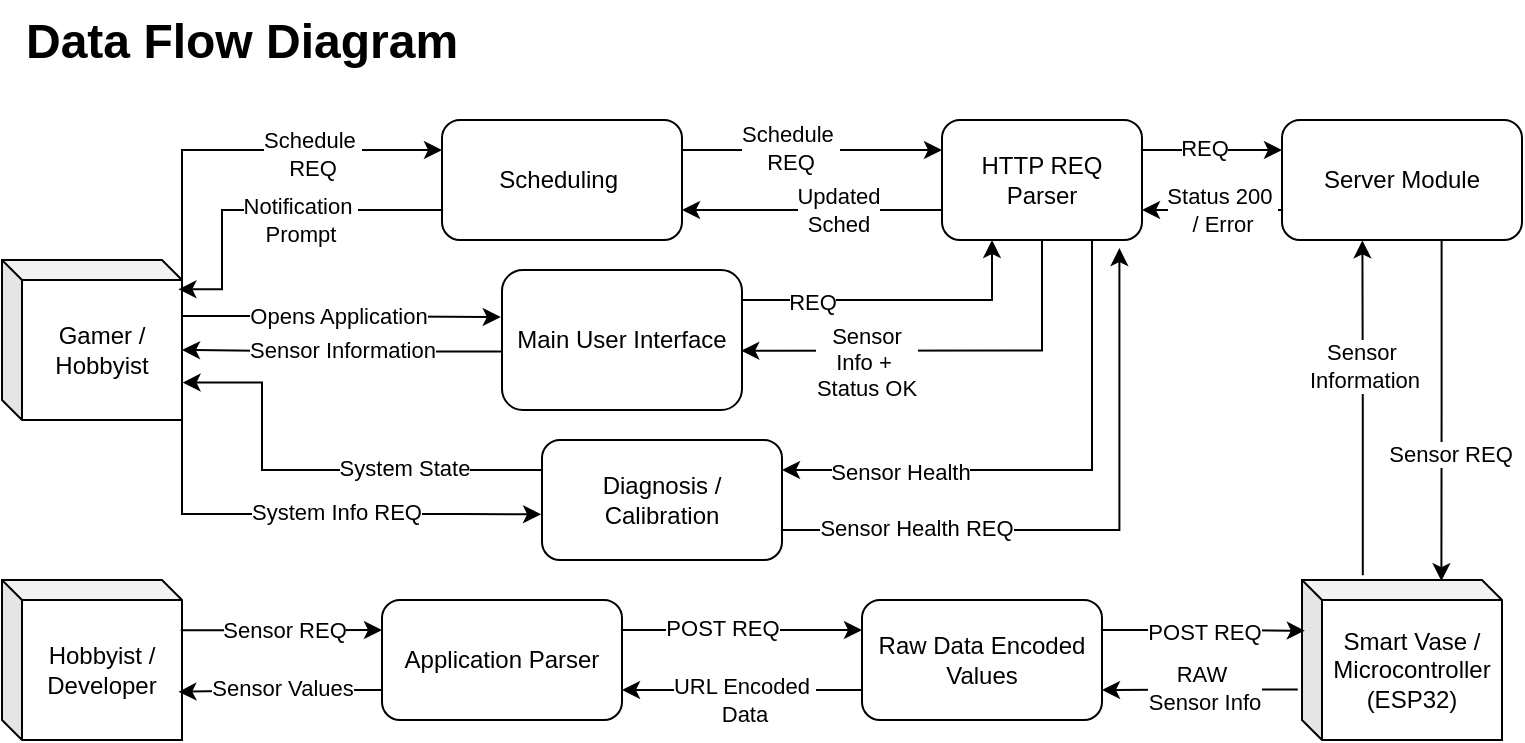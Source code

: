 <mxfile version="24.2.2" type="github">
  <diagram name="Page-1" id="s1Js6S9fdN77kl7s9mDe">
    <mxGraphModel dx="1071" dy="549" grid="1" gridSize="10" guides="1" tooltips="1" connect="1" arrows="1" fold="1" page="1" pageScale="1" pageWidth="850" pageHeight="1100" math="0" shadow="0">
      <root>
        <mxCell id="0" />
        <mxCell id="1" parent="0" />
        <mxCell id="CbfTWyqHPf__1t5hfEnU-109" style="edgeStyle=orthogonalEdgeStyle;rounded=0;orthogonalLoop=1;jettySize=auto;html=1;exitX=0;exitY=0.75;exitDx=0;exitDy=0;entryX=1;entryY=0.75;entryDx=0;entryDy=0;" edge="1" parent="1" source="CbfTWyqHPf__1t5hfEnU-18" target="CbfTWyqHPf__1t5hfEnU-103">
          <mxGeometry relative="1" as="geometry" />
        </mxCell>
        <mxCell id="CbfTWyqHPf__1t5hfEnU-117" value="Status 200&amp;nbsp;&lt;div&gt;/ Error&lt;/div&gt;" style="edgeLabel;html=1;align=center;verticalAlign=middle;resizable=0;points=[];" vertex="1" connectable="0" parent="CbfTWyqHPf__1t5hfEnU-109">
          <mxGeometry x="0.349" relative="1" as="geometry">
            <mxPoint x="17" as="offset" />
          </mxGeometry>
        </mxCell>
        <mxCell id="CbfTWyqHPf__1t5hfEnU-18" value="Server Module" style="rounded=1;whiteSpace=wrap;html=1;" vertex="1" parent="1">
          <mxGeometry x="660" y="100" width="120" height="60" as="geometry" />
        </mxCell>
        <mxCell id="CbfTWyqHPf__1t5hfEnU-110" style="edgeStyle=orthogonalEdgeStyle;rounded=0;orthogonalLoop=1;jettySize=auto;html=1;exitX=0.304;exitY=-0.029;exitDx=0;exitDy=0;exitPerimeter=0;entryX=0.335;entryY=1.003;entryDx=0;entryDy=0;entryPerimeter=0;" edge="1" parent="1" source="CbfTWyqHPf__1t5hfEnU-26" target="CbfTWyqHPf__1t5hfEnU-18">
          <mxGeometry relative="1" as="geometry">
            <mxPoint x="700" y="170" as="targetPoint" />
            <Array as="points">
              <mxPoint x="700" y="245" />
            </Array>
          </mxGeometry>
        </mxCell>
        <mxCell id="CbfTWyqHPf__1t5hfEnU-121" value="Sensor&amp;nbsp;&lt;div&gt;Information&lt;/div&gt;" style="edgeLabel;html=1;align=center;verticalAlign=middle;resizable=0;points=[];" vertex="1" connectable="0" parent="CbfTWyqHPf__1t5hfEnU-110">
          <mxGeometry x="0.25" relative="1" as="geometry">
            <mxPoint as="offset" />
          </mxGeometry>
        </mxCell>
        <mxCell id="CbfTWyqHPf__1t5hfEnU-26" value="Smart Vase /&lt;div&gt;Microcontroller (ESP32)&lt;/div&gt;" style="shape=cube;whiteSpace=wrap;html=1;boundedLbl=1;backgroundOutline=1;darkOpacity=0.05;darkOpacity2=0.1;size=10;" vertex="1" parent="1">
          <mxGeometry x="670" y="330" width="100" height="80" as="geometry" />
        </mxCell>
        <mxCell id="CbfTWyqHPf__1t5hfEnU-30" value="Hobbyist / Developer" style="shape=cube;whiteSpace=wrap;html=1;boundedLbl=1;backgroundOutline=1;darkOpacity=0.05;darkOpacity2=0.1;size=10;" vertex="1" parent="1">
          <mxGeometry x="20" y="330" width="90" height="80" as="geometry" />
        </mxCell>
        <mxCell id="CbfTWyqHPf__1t5hfEnU-34" style="edgeStyle=orthogonalEdgeStyle;rounded=0;orthogonalLoop=1;jettySize=auto;html=1;exitX=1;exitY=0.25;exitDx=0;exitDy=0;entryX=0;entryY=0.25;entryDx=0;entryDy=0;" edge="1" parent="1" source="CbfTWyqHPf__1t5hfEnU-31" target="CbfTWyqHPf__1t5hfEnU-33">
          <mxGeometry relative="1" as="geometry" />
        </mxCell>
        <mxCell id="CbfTWyqHPf__1t5hfEnU-115" value="POST REQ" style="edgeLabel;html=1;align=center;verticalAlign=middle;resizable=0;points=[];" vertex="1" connectable="0" parent="CbfTWyqHPf__1t5hfEnU-34">
          <mxGeometry x="-0.39" y="1" relative="1" as="geometry">
            <mxPoint x="13" as="offset" />
          </mxGeometry>
        </mxCell>
        <mxCell id="CbfTWyqHPf__1t5hfEnU-31" value="Application Parser" style="rounded=1;whiteSpace=wrap;html=1;" vertex="1" parent="1">
          <mxGeometry x="210" y="340" width="120" height="60" as="geometry" />
        </mxCell>
        <mxCell id="CbfTWyqHPf__1t5hfEnU-35" style="edgeStyle=orthogonalEdgeStyle;rounded=0;orthogonalLoop=1;jettySize=auto;html=1;exitX=0;exitY=0.75;exitDx=0;exitDy=0;entryX=1;entryY=0.75;entryDx=0;entryDy=0;" edge="1" parent="1" source="CbfTWyqHPf__1t5hfEnU-33" target="CbfTWyqHPf__1t5hfEnU-31">
          <mxGeometry relative="1" as="geometry" />
        </mxCell>
        <mxCell id="CbfTWyqHPf__1t5hfEnU-116" value="URL Encoded&amp;nbsp;&lt;div&gt;Data&lt;/div&gt;" style="edgeLabel;html=1;align=center;verticalAlign=middle;resizable=0;points=[];" vertex="1" connectable="0" parent="CbfTWyqHPf__1t5hfEnU-35">
          <mxGeometry x="0.494" y="1" relative="1" as="geometry">
            <mxPoint x="30" y="4" as="offset" />
          </mxGeometry>
        </mxCell>
        <mxCell id="CbfTWyqHPf__1t5hfEnU-33" value="Raw Data Encoded Values" style="rounded=1;whiteSpace=wrap;html=1;" vertex="1" parent="1">
          <mxGeometry x="450" y="340" width="120" height="60" as="geometry" />
        </mxCell>
        <mxCell id="CbfTWyqHPf__1t5hfEnU-36" style="edgeStyle=orthogonalEdgeStyle;rounded=0;orthogonalLoop=1;jettySize=auto;html=1;exitX=0.993;exitY=0.314;exitDx=0;exitDy=0;exitPerimeter=0;entryX=0;entryY=0.25;entryDx=0;entryDy=0;" edge="1" parent="1" source="CbfTWyqHPf__1t5hfEnU-30" target="CbfTWyqHPf__1t5hfEnU-31">
          <mxGeometry relative="1" as="geometry" />
        </mxCell>
        <mxCell id="CbfTWyqHPf__1t5hfEnU-113" value="Sensor REQ" style="edgeLabel;html=1;align=center;verticalAlign=middle;resizable=0;points=[];" vertex="1" connectable="0" parent="CbfTWyqHPf__1t5hfEnU-36">
          <mxGeometry x="-0.466" relative="1" as="geometry">
            <mxPoint x="24" as="offset" />
          </mxGeometry>
        </mxCell>
        <mxCell id="CbfTWyqHPf__1t5hfEnU-37" style="edgeStyle=orthogonalEdgeStyle;rounded=0;orthogonalLoop=1;jettySize=auto;html=1;exitX=0;exitY=0.75;exitDx=0;exitDy=0;entryX=0.98;entryY=0.699;entryDx=0;entryDy=0;entryPerimeter=0;" edge="1" parent="1" source="CbfTWyqHPf__1t5hfEnU-31" target="CbfTWyqHPf__1t5hfEnU-30">
          <mxGeometry relative="1" as="geometry" />
        </mxCell>
        <mxCell id="CbfTWyqHPf__1t5hfEnU-114" value="Sensor Values" style="edgeLabel;html=1;align=center;verticalAlign=middle;resizable=0;points=[];" vertex="1" connectable="0" parent="CbfTWyqHPf__1t5hfEnU-37">
          <mxGeometry x="0.172" y="-2" relative="1" as="geometry">
            <mxPoint x="9" as="offset" />
          </mxGeometry>
        </mxCell>
        <mxCell id="CbfTWyqHPf__1t5hfEnU-39" style="edgeStyle=orthogonalEdgeStyle;rounded=0;orthogonalLoop=1;jettySize=auto;html=1;exitX=1;exitY=0.25;exitDx=0;exitDy=0;entryX=0.014;entryY=0.317;entryDx=0;entryDy=0;entryPerimeter=0;" edge="1" parent="1" source="CbfTWyqHPf__1t5hfEnU-33" target="CbfTWyqHPf__1t5hfEnU-26">
          <mxGeometry relative="1" as="geometry" />
        </mxCell>
        <mxCell id="CbfTWyqHPf__1t5hfEnU-119" value="POST REQ" style="edgeLabel;html=1;align=center;verticalAlign=middle;resizable=0;points=[];" vertex="1" connectable="0" parent="CbfTWyqHPf__1t5hfEnU-39">
          <mxGeometry x="-0.541" y="-1" relative="1" as="geometry">
            <mxPoint x="27" as="offset" />
          </mxGeometry>
        </mxCell>
        <mxCell id="CbfTWyqHPf__1t5hfEnU-40" style="edgeStyle=orthogonalEdgeStyle;rounded=0;orthogonalLoop=1;jettySize=auto;html=1;exitX=-0.021;exitY=0.685;exitDx=0;exitDy=0;exitPerimeter=0;entryX=1;entryY=0.75;entryDx=0;entryDy=0;" edge="1" parent="1" source="CbfTWyqHPf__1t5hfEnU-26" target="CbfTWyqHPf__1t5hfEnU-33">
          <mxGeometry relative="1" as="geometry" />
        </mxCell>
        <mxCell id="CbfTWyqHPf__1t5hfEnU-120" value="RAW&amp;nbsp;&lt;div&gt;Sensor Info&lt;/div&gt;" style="edgeLabel;html=1;align=center;verticalAlign=middle;resizable=0;points=[];" vertex="1" connectable="0" parent="CbfTWyqHPf__1t5hfEnU-40">
          <mxGeometry x="0.378" y="-1" relative="1" as="geometry">
            <mxPoint x="20" as="offset" />
          </mxGeometry>
        </mxCell>
        <mxCell id="CbfTWyqHPf__1t5hfEnU-79" style="edgeStyle=orthogonalEdgeStyle;rounded=0;orthogonalLoop=1;jettySize=auto;html=1;exitX=0;exitY=0;exitDx=90;exitDy=10;exitPerimeter=0;entryX=0;entryY=0.25;entryDx=0;entryDy=0;" edge="1" parent="1" source="CbfTWyqHPf__1t5hfEnU-85" target="CbfTWyqHPf__1t5hfEnU-88">
          <mxGeometry relative="1" as="geometry">
            <Array as="points">
              <mxPoint x="110" y="115" />
            </Array>
          </mxGeometry>
        </mxCell>
        <mxCell id="CbfTWyqHPf__1t5hfEnU-80" value="Schedule&amp;nbsp;&lt;div&gt;REQ&lt;/div&gt;" style="edgeLabel;html=1;align=center;verticalAlign=middle;resizable=0;points=[];" vertex="1" connectable="0" parent="CbfTWyqHPf__1t5hfEnU-79">
          <mxGeometry x="-0.015" y="-2" relative="1" as="geometry">
            <mxPoint x="34" as="offset" />
          </mxGeometry>
        </mxCell>
        <mxCell id="CbfTWyqHPf__1t5hfEnU-81" style="edgeStyle=orthogonalEdgeStyle;rounded=0;orthogonalLoop=1;jettySize=auto;html=1;exitX=0;exitY=0;exitDx=90;exitDy=45;exitPerimeter=0;entryX=-0.005;entryY=0.336;entryDx=0;entryDy=0;entryPerimeter=0;" edge="1" parent="1" source="CbfTWyqHPf__1t5hfEnU-85" target="CbfTWyqHPf__1t5hfEnU-91">
          <mxGeometry relative="1" as="geometry">
            <Array as="points">
              <mxPoint x="110" y="198" />
              <mxPoint x="180" y="198" />
            </Array>
          </mxGeometry>
        </mxCell>
        <mxCell id="CbfTWyqHPf__1t5hfEnU-82" value="Opens Application" style="edgeLabel;html=1;align=center;verticalAlign=middle;resizable=0;points=[];" vertex="1" connectable="0" parent="CbfTWyqHPf__1t5hfEnU-81">
          <mxGeometry x="-0.28" relative="1" as="geometry">
            <mxPoint x="31" as="offset" />
          </mxGeometry>
        </mxCell>
        <mxCell id="CbfTWyqHPf__1t5hfEnU-83" style="edgeStyle=orthogonalEdgeStyle;rounded=0;orthogonalLoop=1;jettySize=auto;html=1;exitX=1;exitY=1;exitDx=0;exitDy=0;exitPerimeter=0;entryX=-0.004;entryY=0.619;entryDx=0;entryDy=0;entryPerimeter=0;" edge="1" parent="1" source="CbfTWyqHPf__1t5hfEnU-85" target="CbfTWyqHPf__1t5hfEnU-92">
          <mxGeometry relative="1" as="geometry">
            <Array as="points">
              <mxPoint x="110" y="297" />
              <mxPoint x="250" y="297" />
            </Array>
          </mxGeometry>
        </mxCell>
        <mxCell id="CbfTWyqHPf__1t5hfEnU-84" value="System Info REQ" style="edgeLabel;html=1;align=center;verticalAlign=middle;resizable=0;points=[];" vertex="1" connectable="0" parent="CbfTWyqHPf__1t5hfEnU-83">
          <mxGeometry x="-0.147" y="1" relative="1" as="geometry">
            <mxPoint x="27" as="offset" />
          </mxGeometry>
        </mxCell>
        <mxCell id="CbfTWyqHPf__1t5hfEnU-85" value="Gamer /&lt;br&gt;Hobbyist" style="shape=cube;whiteSpace=wrap;html=1;boundedLbl=1;backgroundOutline=1;darkOpacity=0.05;darkOpacity2=0.1;size=10;fillColor=#FFFFFF;" vertex="1" parent="1">
          <mxGeometry x="20" y="170" width="90" height="80" as="geometry" />
        </mxCell>
        <mxCell id="CbfTWyqHPf__1t5hfEnU-86" style="edgeStyle=orthogonalEdgeStyle;rounded=0;orthogonalLoop=1;jettySize=auto;html=1;exitX=1;exitY=0.25;exitDx=0;exitDy=0;entryX=0;entryY=0.25;entryDx=0;entryDy=0;" edge="1" parent="1" source="CbfTWyqHPf__1t5hfEnU-88" target="CbfTWyqHPf__1t5hfEnU-103">
          <mxGeometry relative="1" as="geometry" />
        </mxCell>
        <mxCell id="CbfTWyqHPf__1t5hfEnU-87" value="Schedule&amp;nbsp;&lt;div&gt;REQ&lt;/div&gt;" style="edgeLabel;html=1;align=center;verticalAlign=middle;resizable=0;points=[];" vertex="1" connectable="0" parent="CbfTWyqHPf__1t5hfEnU-86">
          <mxGeometry x="-0.443" y="1" relative="1" as="geometry">
            <mxPoint x="18" as="offset" />
          </mxGeometry>
        </mxCell>
        <mxCell id="CbfTWyqHPf__1t5hfEnU-88" value="Scheduling&amp;nbsp;" style="rounded=1;whiteSpace=wrap;html=1;fillColor=#FFFFFF;" vertex="1" parent="1">
          <mxGeometry x="240" y="100" width="120" height="60" as="geometry" />
        </mxCell>
        <mxCell id="CbfTWyqHPf__1t5hfEnU-89" style="edgeStyle=orthogonalEdgeStyle;rounded=0;orthogonalLoop=1;jettySize=auto;html=1;exitX=1.003;exitY=0.214;exitDx=0;exitDy=0;entryX=0.25;entryY=1;entryDx=0;entryDy=0;exitPerimeter=0;" edge="1" parent="1" source="CbfTWyqHPf__1t5hfEnU-91" target="CbfTWyqHPf__1t5hfEnU-103">
          <mxGeometry relative="1" as="geometry" />
        </mxCell>
        <mxCell id="CbfTWyqHPf__1t5hfEnU-90" value="REQ" style="edgeLabel;html=1;align=center;verticalAlign=middle;resizable=0;points=[];" vertex="1" connectable="0" parent="CbfTWyqHPf__1t5hfEnU-89">
          <mxGeometry x="-0.617" y="-1" relative="1" as="geometry">
            <mxPoint x="5" as="offset" />
          </mxGeometry>
        </mxCell>
        <mxCell id="CbfTWyqHPf__1t5hfEnU-91" value="Main User Interface" style="rounded=1;whiteSpace=wrap;html=1;fillColor=#FFFFFF;" vertex="1" parent="1">
          <mxGeometry x="270" y="175" width="120" height="70" as="geometry" />
        </mxCell>
        <mxCell id="CbfTWyqHPf__1t5hfEnU-92" value="Diagnosis / Calibration" style="rounded=1;whiteSpace=wrap;html=1;fillColor=#FFFFFF;" vertex="1" parent="1">
          <mxGeometry x="290" y="260" width="120" height="60" as="geometry" />
        </mxCell>
        <mxCell id="CbfTWyqHPf__1t5hfEnU-93" style="edgeStyle=orthogonalEdgeStyle;rounded=0;orthogonalLoop=1;jettySize=auto;html=1;exitX=0;exitY=0.75;exitDx=0;exitDy=0;entryX=0.98;entryY=0.183;entryDx=0;entryDy=0;entryPerimeter=0;" edge="1" parent="1" source="CbfTWyqHPf__1t5hfEnU-88" target="CbfTWyqHPf__1t5hfEnU-85">
          <mxGeometry relative="1" as="geometry">
            <Array as="points">
              <mxPoint x="130" y="145" />
              <mxPoint x="130" y="185" />
            </Array>
          </mxGeometry>
        </mxCell>
        <mxCell id="CbfTWyqHPf__1t5hfEnU-94" value="Notification&amp;nbsp;&lt;div&gt;Prompt&lt;/div&gt;" style="edgeLabel;html=1;align=center;verticalAlign=middle;resizable=0;points=[];" vertex="1" connectable="0" parent="CbfTWyqHPf__1t5hfEnU-93">
          <mxGeometry x="-0.13" relative="1" as="geometry">
            <mxPoint x="3" y="5" as="offset" />
          </mxGeometry>
        </mxCell>
        <mxCell id="CbfTWyqHPf__1t5hfEnU-95" style="edgeStyle=orthogonalEdgeStyle;rounded=0;orthogonalLoop=1;jettySize=auto;html=1;exitX=0.004;exitY=0.582;exitDx=0;exitDy=0;entryX=0;entryY=0;entryDx=90;entryDy=45;entryPerimeter=0;exitPerimeter=0;" edge="1" parent="1" source="CbfTWyqHPf__1t5hfEnU-91" target="CbfTWyqHPf__1t5hfEnU-85">
          <mxGeometry relative="1" as="geometry" />
        </mxCell>
        <mxCell id="CbfTWyqHPf__1t5hfEnU-96" value="Sensor Information" style="edgeLabel;html=1;align=center;verticalAlign=middle;resizable=0;points=[];" vertex="1" connectable="0" parent="CbfTWyqHPf__1t5hfEnU-95">
          <mxGeometry x="0.106" y="1" relative="1" as="geometry">
            <mxPoint x="8" y="-1" as="offset" />
          </mxGeometry>
        </mxCell>
        <mxCell id="CbfTWyqHPf__1t5hfEnU-97" style="edgeStyle=orthogonalEdgeStyle;rounded=0;orthogonalLoop=1;jettySize=auto;html=1;exitX=0;exitY=0.25;exitDx=0;exitDy=0;entryX=1.003;entryY=0.766;entryDx=0;entryDy=0;entryPerimeter=0;" edge="1" parent="1" source="CbfTWyqHPf__1t5hfEnU-92" target="CbfTWyqHPf__1t5hfEnU-85">
          <mxGeometry relative="1" as="geometry">
            <Array as="points">
              <mxPoint x="150" y="275" />
              <mxPoint x="150" y="231" />
            </Array>
          </mxGeometry>
        </mxCell>
        <mxCell id="CbfTWyqHPf__1t5hfEnU-98" value="System State" style="edgeLabel;html=1;align=center;verticalAlign=middle;resizable=0;points=[];" vertex="1" connectable="0" parent="CbfTWyqHPf__1t5hfEnU-97">
          <mxGeometry x="-0.022" y="-1" relative="1" as="geometry">
            <mxPoint x="40" as="offset" />
          </mxGeometry>
        </mxCell>
        <mxCell id="CbfTWyqHPf__1t5hfEnU-99" style="edgeStyle=orthogonalEdgeStyle;rounded=0;orthogonalLoop=1;jettySize=auto;html=1;exitX=0.5;exitY=1;exitDx=0;exitDy=0;entryX=0.997;entryY=0.576;entryDx=0;entryDy=0;entryPerimeter=0;" edge="1" parent="1" source="CbfTWyqHPf__1t5hfEnU-103" target="CbfTWyqHPf__1t5hfEnU-91">
          <mxGeometry relative="1" as="geometry" />
        </mxCell>
        <mxCell id="CbfTWyqHPf__1t5hfEnU-100" value="Sensor&lt;div&gt;Info +&amp;nbsp;&lt;/div&gt;&lt;div&gt;Status OK&lt;/div&gt;" style="edgeLabel;html=1;align=center;verticalAlign=middle;resizable=0;points=[];" vertex="1" connectable="0" parent="CbfTWyqHPf__1t5hfEnU-99">
          <mxGeometry x="0.453" y="-1" relative="1" as="geometry">
            <mxPoint x="6" y="6" as="offset" />
          </mxGeometry>
        </mxCell>
        <mxCell id="CbfTWyqHPf__1t5hfEnU-101" style="edgeStyle=orthogonalEdgeStyle;rounded=0;orthogonalLoop=1;jettySize=auto;html=1;exitX=0;exitY=0.75;exitDx=0;exitDy=0;entryX=1;entryY=0.75;entryDx=0;entryDy=0;" edge="1" parent="1" source="CbfTWyqHPf__1t5hfEnU-103" target="CbfTWyqHPf__1t5hfEnU-88">
          <mxGeometry relative="1" as="geometry" />
        </mxCell>
        <mxCell id="CbfTWyqHPf__1t5hfEnU-102" value="Updated&lt;div&gt;Sched&lt;/div&gt;" style="edgeLabel;html=1;align=center;verticalAlign=middle;resizable=0;points=[];" vertex="1" connectable="0" parent="CbfTWyqHPf__1t5hfEnU-101">
          <mxGeometry x="-0.508" relative="1" as="geometry">
            <mxPoint x="-20" as="offset" />
          </mxGeometry>
        </mxCell>
        <mxCell id="CbfTWyqHPf__1t5hfEnU-108" style="edgeStyle=orthogonalEdgeStyle;rounded=0;orthogonalLoop=1;jettySize=auto;html=1;exitX=1;exitY=0.25;exitDx=0;exitDy=0;entryX=0;entryY=0.25;entryDx=0;entryDy=0;" edge="1" parent="1" source="CbfTWyqHPf__1t5hfEnU-103" target="CbfTWyqHPf__1t5hfEnU-18">
          <mxGeometry relative="1" as="geometry">
            <Array as="points">
              <mxPoint x="640" y="115" />
              <mxPoint x="640" y="115" />
            </Array>
          </mxGeometry>
        </mxCell>
        <mxCell id="CbfTWyqHPf__1t5hfEnU-118" value="REQ" style="edgeLabel;html=1;align=center;verticalAlign=middle;resizable=0;points=[];" vertex="1" connectable="0" parent="CbfTWyqHPf__1t5hfEnU-108">
          <mxGeometry x="-0.644" y="1" relative="1" as="geometry">
            <mxPoint x="18" as="offset" />
          </mxGeometry>
        </mxCell>
        <mxCell id="CbfTWyqHPf__1t5hfEnU-103" value="HTTP REQ Parser" style="rounded=1;whiteSpace=wrap;html=1;fillColor=#FFFFFF;" vertex="1" parent="1">
          <mxGeometry x="490" y="100" width="100" height="60" as="geometry" />
        </mxCell>
        <mxCell id="CbfTWyqHPf__1t5hfEnU-104" style="edgeStyle=orthogonalEdgeStyle;rounded=0;orthogonalLoop=1;jettySize=auto;html=1;exitX=0.75;exitY=1;exitDx=0;exitDy=0;entryX=1;entryY=0.25;entryDx=0;entryDy=0;" edge="1" parent="1" source="CbfTWyqHPf__1t5hfEnU-103" target="CbfTWyqHPf__1t5hfEnU-92">
          <mxGeometry relative="1" as="geometry" />
        </mxCell>
        <mxCell id="CbfTWyqHPf__1t5hfEnU-105" value="Sensor Health" style="edgeLabel;html=1;align=center;verticalAlign=middle;resizable=0;points=[];" vertex="1" connectable="0" parent="CbfTWyqHPf__1t5hfEnU-104">
          <mxGeometry x="0.703" y="1" relative="1" as="geometry">
            <mxPoint x="19" as="offset" />
          </mxGeometry>
        </mxCell>
        <mxCell id="CbfTWyqHPf__1t5hfEnU-106" style="edgeStyle=orthogonalEdgeStyle;rounded=0;orthogonalLoop=1;jettySize=auto;html=1;exitX=1;exitY=0.75;exitDx=0;exitDy=0;entryX=0.887;entryY=1.067;entryDx=0;entryDy=0;entryPerimeter=0;" edge="1" parent="1" source="CbfTWyqHPf__1t5hfEnU-92" target="CbfTWyqHPf__1t5hfEnU-103">
          <mxGeometry relative="1" as="geometry" />
        </mxCell>
        <mxCell id="CbfTWyqHPf__1t5hfEnU-107" value="Sensor Health REQ" style="edgeLabel;html=1;align=center;verticalAlign=middle;resizable=0;points=[];" vertex="1" connectable="0" parent="CbfTWyqHPf__1t5hfEnU-106">
          <mxGeometry x="-0.716" y="1" relative="1" as="geometry">
            <mxPoint x="23" as="offset" />
          </mxGeometry>
        </mxCell>
        <mxCell id="CbfTWyqHPf__1t5hfEnU-111" style="edgeStyle=orthogonalEdgeStyle;rounded=0;orthogonalLoop=1;jettySize=auto;html=1;exitX=0.665;exitY=0.993;exitDx=0;exitDy=0;entryX=0.697;entryY=0.007;entryDx=0;entryDy=0;entryPerimeter=0;exitPerimeter=0;" edge="1" parent="1" source="CbfTWyqHPf__1t5hfEnU-18" target="CbfTWyqHPf__1t5hfEnU-26">
          <mxGeometry relative="1" as="geometry" />
        </mxCell>
        <mxCell id="CbfTWyqHPf__1t5hfEnU-122" value="Sensor REQ" style="edgeLabel;html=1;align=center;verticalAlign=middle;resizable=0;points=[];" vertex="1" connectable="0" parent="CbfTWyqHPf__1t5hfEnU-111">
          <mxGeometry x="0.256" y="4" relative="1" as="geometry">
            <mxPoint as="offset" />
          </mxGeometry>
        </mxCell>
        <mxCell id="CbfTWyqHPf__1t5hfEnU-112" value="&lt;h1 style=&quot;margin-top: 0px;&quot;&gt;Data Flow Diagram&lt;/h1&gt;" style="text;html=1;whiteSpace=wrap;overflow=hidden;rounded=0;" vertex="1" parent="1">
          <mxGeometry x="30" y="40" width="240" height="120" as="geometry" />
        </mxCell>
      </root>
    </mxGraphModel>
  </diagram>
</mxfile>

